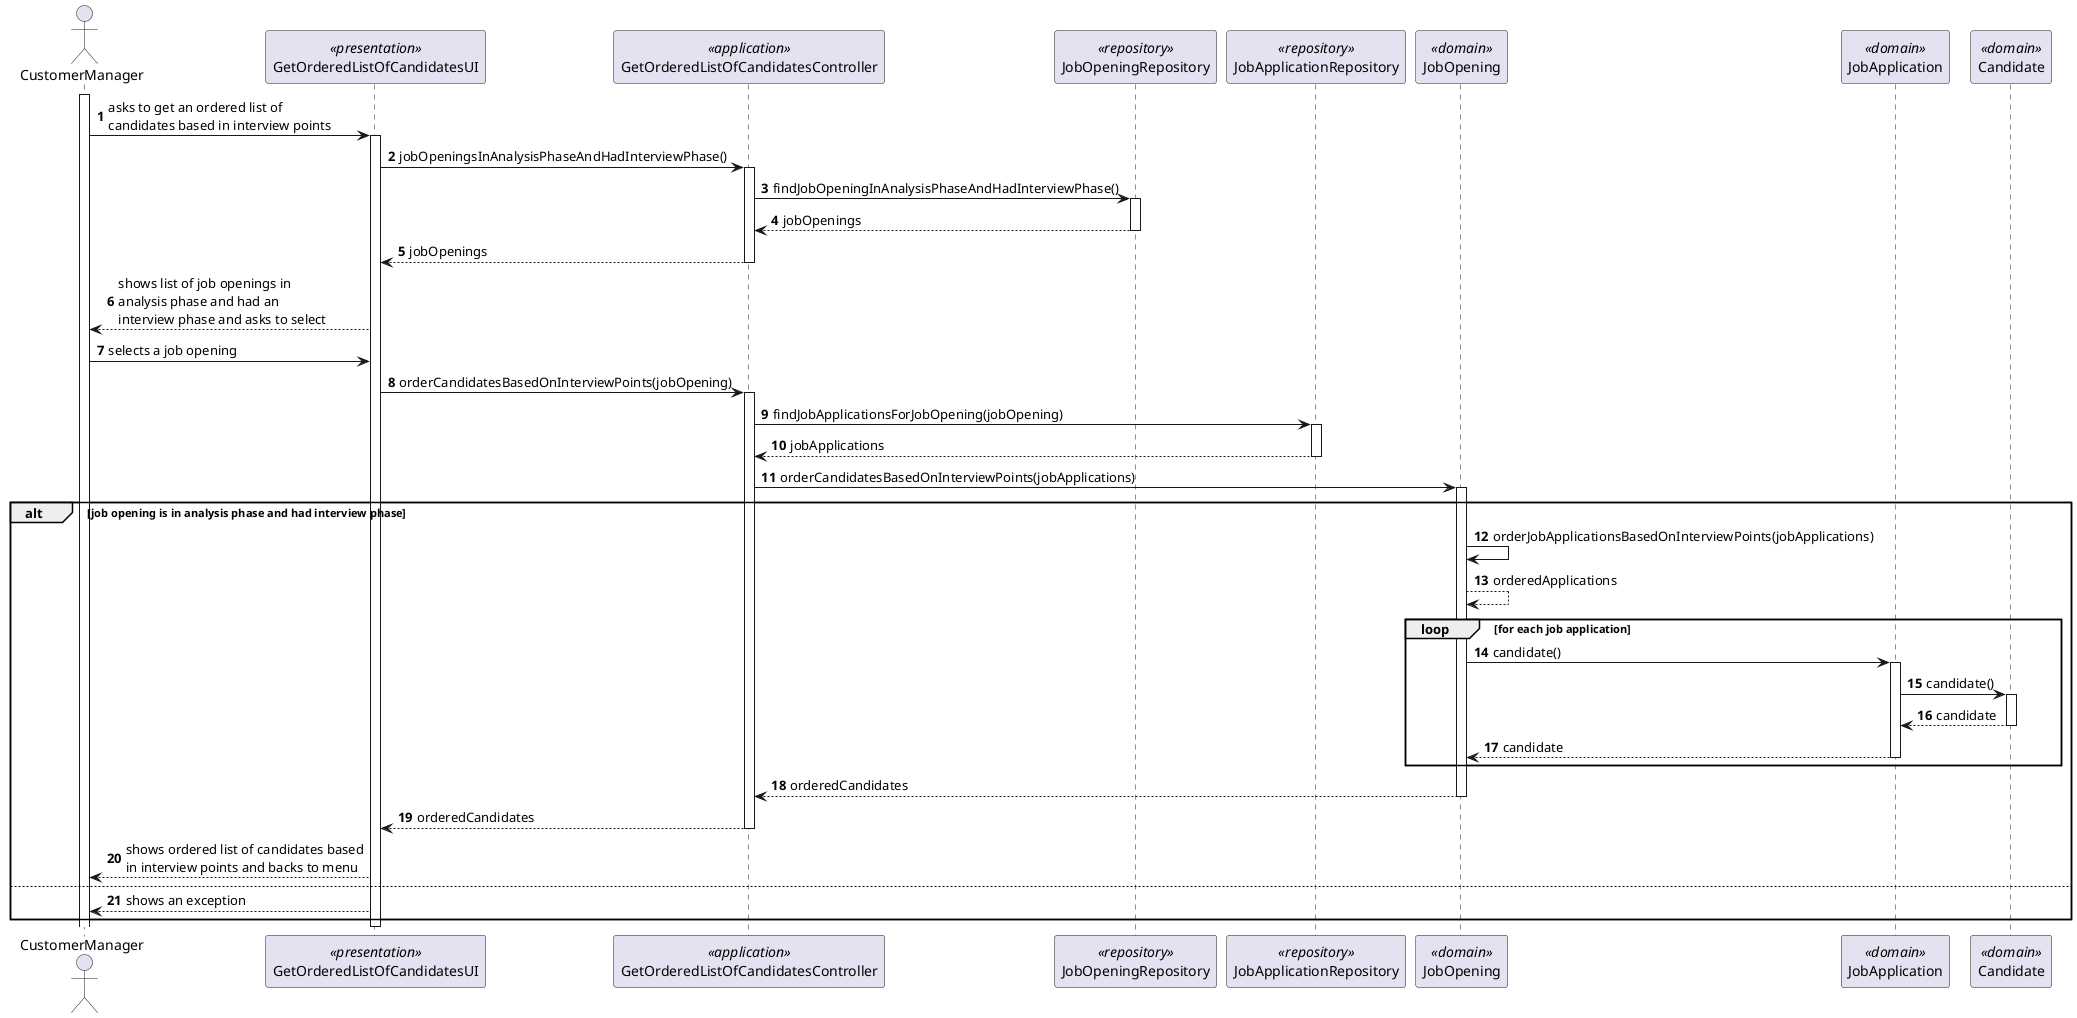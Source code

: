 @startuml
'https://plantuml.com/sequence-diagram

autonumber

actor CustomerManager
participant GetOrderedListOfCandidatesUI <<presentation>>
participant GetOrderedListOfCandidatesController <<application>>
participant JobOpeningRepository <<repository>>
participant JobApplicationRepository <<repository>>
participant JobOpening <<domain>>
participant JobApplication <<domain>>
participant Candidate <<domain>>

activate CustomerManager
CustomerManager -> GetOrderedListOfCandidatesUI : asks to get an ordered list of\ncandidates based in interview points
activate GetOrderedListOfCandidatesUI
GetOrderedListOfCandidatesUI -> GetOrderedListOfCandidatesController : jobOpeningsInAnalysisPhaseAndHadInterviewPhase()
activate GetOrderedListOfCandidatesController
GetOrderedListOfCandidatesController -> JobOpeningRepository : findJobOpeningInAnalysisPhaseAndHadInterviewPhase()
activate JobOpeningRepository
JobOpeningRepository --> GetOrderedListOfCandidatesController : jobOpenings
deactivate JobOpeningRepository
GetOrderedListOfCandidatesController --> GetOrderedListOfCandidatesUI : jobOpenings
deactivate GetOrderedListOfCandidatesController
GetOrderedListOfCandidatesUI --> CustomerManager : shows list of job openings in \nanalysis phase and had an\ninterview phase and asks to select
CustomerManager -> GetOrderedListOfCandidatesUI : selects a job opening
GetOrderedListOfCandidatesUI -> GetOrderedListOfCandidatesController : orderCandidatesBasedOnInterviewPoints(jobOpening)
activate GetOrderedListOfCandidatesController
GetOrderedListOfCandidatesController -> JobApplicationRepository : findJobApplicationsForJobOpening(jobOpening)
activate JobApplicationRepository
JobApplicationRepository --> GetOrderedListOfCandidatesController : jobApplications
deactivate JobApplicationRepository
GetOrderedListOfCandidatesController -> JobOpening : orderCandidatesBasedOnInterviewPoints(jobApplications)
activate JobOpening
alt job opening is in analysis phase and had interview phase
JobOpening -> JobOpening : orderJobApplicationsBasedOnInterviewPoints(jobApplications)
JobOpening --> JobOpening : orderedApplications
loop for each job application
JobOpening -> JobApplication : candidate()
activate JobApplication
JobApplication -> Candidate : candidate()
activate Candidate
Candidate --> JobApplication : candidate
deactivate Candidate
JobApplication --> JobOpening : candidate
deactivate JobApplication
end loop
JobOpening --> GetOrderedListOfCandidatesController : orderedCandidates
deactivate JobOpening
GetOrderedListOfCandidatesController --> GetOrderedListOfCandidatesUI : orderedCandidates
deactivate GetOrderedListOfCandidatesController



deactivate JobApplicationRepository

GetOrderedListOfCandidatesUI --> CustomerManager : shows ordered list of candidates based\nin interview points and backs to menu
else
GetOrderedListOfCandidatesUI --> CustomerManager : shows an exception
end alt
deactivate GetOrderedListOfCandidatesUI

@enduml